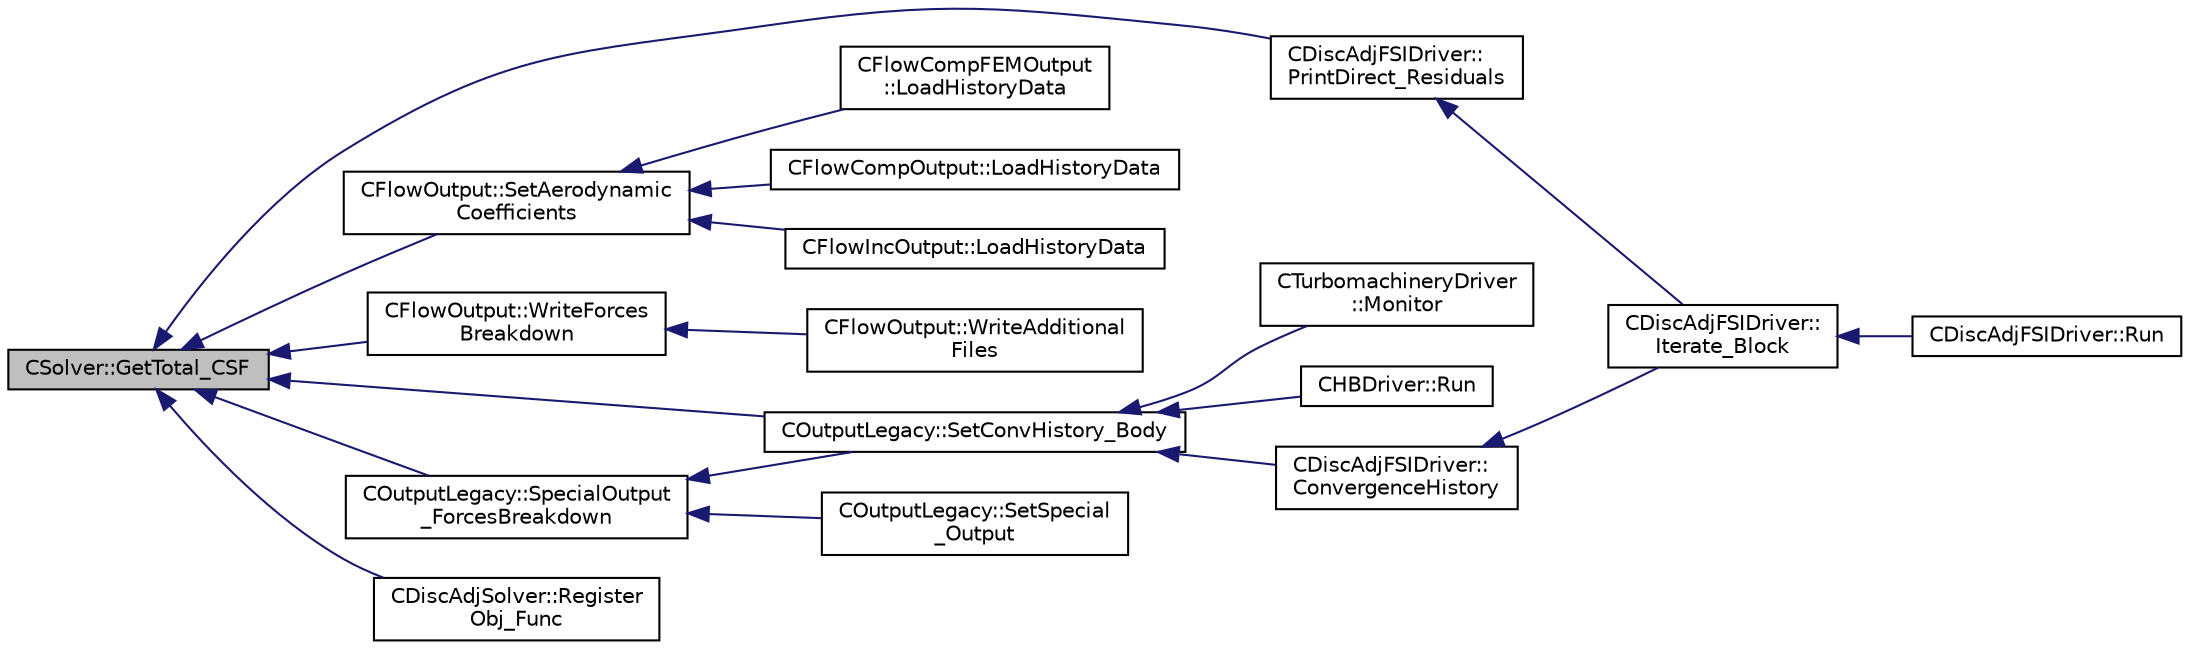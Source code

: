 digraph "CSolver::GetTotal_CSF"
{
  edge [fontname="Helvetica",fontsize="10",labelfontname="Helvetica",labelfontsize="10"];
  node [fontname="Helvetica",fontsize="10",shape=record];
  rankdir="LR";
  Node3288 [label="CSolver::GetTotal_CSF",height=0.2,width=0.4,color="black", fillcolor="grey75", style="filled", fontcolor="black"];
  Node3288 -> Node3289 [dir="back",color="midnightblue",fontsize="10",style="solid",fontname="Helvetica"];
  Node3289 [label="CDiscAdjFSIDriver::\lPrintDirect_Residuals",height=0.2,width=0.4,color="black", fillcolor="white", style="filled",URL="$class_c_disc_adj_f_s_i_driver.html#a7e0a0d0ea10f8c6af312d6ec448329c6",tooltip="Load the restarts for fluid, structure and mesh. "];
  Node3289 -> Node3290 [dir="back",color="midnightblue",fontsize="10",style="solid",fontname="Helvetica"];
  Node3290 [label="CDiscAdjFSIDriver::\lIterate_Block",height=0.2,width=0.4,color="black", fillcolor="white", style="filled",URL="$class_c_disc_adj_f_s_i_driver.html#a84949f139fa795b7d34d6ff77e82eb5c",tooltip="Iterate a certain block for adjoint FSI - may be the whole set of variables or independent and subite..."];
  Node3290 -> Node3291 [dir="back",color="midnightblue",fontsize="10",style="solid",fontname="Helvetica"];
  Node3291 [label="CDiscAdjFSIDriver::Run",height=0.2,width=0.4,color="black", fillcolor="white", style="filled",URL="$class_c_disc_adj_f_s_i_driver.html#a2e965d6e9c4dcfc296077cae225cab21",tooltip="Run a Discrete Adjoint iteration for the FSI problem. "];
  Node3288 -> Node3292 [dir="back",color="midnightblue",fontsize="10",style="solid",fontname="Helvetica"];
  Node3292 [label="CFlowOutput::SetAerodynamic\lCoefficients",height=0.2,width=0.4,color="black", fillcolor="white", style="filled",URL="$class_c_flow_output.html#a849b56a2455df612cf6ab01f6dfacb3c",tooltip="Set the value of the aerodynamic coefficients. "];
  Node3292 -> Node3293 [dir="back",color="midnightblue",fontsize="10",style="solid",fontname="Helvetica"];
  Node3293 [label="CFlowCompFEMOutput\l::LoadHistoryData",height=0.2,width=0.4,color="black", fillcolor="white", style="filled",URL="$class_c_flow_comp_f_e_m_output.html#a0a4561b8ab0dffd1052f884062fd9710",tooltip="Load the history output field values. "];
  Node3292 -> Node3294 [dir="back",color="midnightblue",fontsize="10",style="solid",fontname="Helvetica"];
  Node3294 [label="CFlowCompOutput::LoadHistoryData",height=0.2,width=0.4,color="black", fillcolor="white", style="filled",URL="$class_c_flow_comp_output.html#a393cb19a691990ee6e88f844eccc79ed",tooltip="Load the history output field values. "];
  Node3292 -> Node3295 [dir="back",color="midnightblue",fontsize="10",style="solid",fontname="Helvetica"];
  Node3295 [label="CFlowIncOutput::LoadHistoryData",height=0.2,width=0.4,color="black", fillcolor="white", style="filled",URL="$class_c_flow_inc_output.html#a466112efa2e3a89cdd2456701a0480b5",tooltip="Load the history output field values. "];
  Node3288 -> Node3296 [dir="back",color="midnightblue",fontsize="10",style="solid",fontname="Helvetica"];
  Node3296 [label="CFlowOutput::WriteForces\lBreakdown",height=0.2,width=0.4,color="black", fillcolor="white", style="filled",URL="$class_c_flow_output.html#afacedef2006aa6fcf8c9a312b5f4430c",tooltip="Write the forces breakdown file. "];
  Node3296 -> Node3297 [dir="back",color="midnightblue",fontsize="10",style="solid",fontname="Helvetica"];
  Node3297 [label="CFlowOutput::WriteAdditional\lFiles",height=0.2,width=0.4,color="black", fillcolor="white", style="filled",URL="$class_c_flow_output.html#aaac3fb7b2575967b157c306065ab1ea8",tooltip="Write any additional files defined for the current solver. "];
  Node3288 -> Node3298 [dir="back",color="midnightblue",fontsize="10",style="solid",fontname="Helvetica"];
  Node3298 [label="COutputLegacy::SetConvHistory_Body",height=0.2,width=0.4,color="black", fillcolor="white", style="filled",URL="$class_c_output_legacy.html#a217cc0d778a3828499189a9debee47c6",tooltip="Write the history file and the convergence on the screen for serial computations. ..."];
  Node3298 -> Node3299 [dir="back",color="midnightblue",fontsize="10",style="solid",fontname="Helvetica"];
  Node3299 [label="CTurbomachineryDriver\l::Monitor",height=0.2,width=0.4,color="black", fillcolor="white", style="filled",URL="$class_c_turbomachinery_driver.html#a41d7b50bbacef68eb5436293ebb2da4f",tooltip="Monitor the computation. "];
  Node3298 -> Node3300 [dir="back",color="midnightblue",fontsize="10",style="solid",fontname="Helvetica"];
  Node3300 [label="CHBDriver::Run",height=0.2,width=0.4,color="black", fillcolor="white", style="filled",URL="$class_c_h_b_driver.html#a98c0448a8e0404845ee54e25b62eaea9",tooltip="Run a single iteration of a Harmonic Balance problem. "];
  Node3298 -> Node3301 [dir="back",color="midnightblue",fontsize="10",style="solid",fontname="Helvetica"];
  Node3301 [label="CDiscAdjFSIDriver::\lConvergenceHistory",height=0.2,width=0.4,color="black", fillcolor="white", style="filled",URL="$class_c_disc_adj_f_s_i_driver.html#a139dfa2442613879f2b15f28a09c2bd5",tooltip="Output the convergence history. "];
  Node3301 -> Node3290 [dir="back",color="midnightblue",fontsize="10",style="solid",fontname="Helvetica"];
  Node3288 -> Node3302 [dir="back",color="midnightblue",fontsize="10",style="solid",fontname="Helvetica"];
  Node3302 [label="COutputLegacy::SpecialOutput\l_ForcesBreakdown",height=0.2,width=0.4,color="black", fillcolor="white", style="filled",URL="$class_c_output_legacy.html#ab1ca98c0c4b16e9b75f06744e10d47c8",tooltip="Write the history file and the convergence on the screen for serial computations. ..."];
  Node3302 -> Node3298 [dir="back",color="midnightblue",fontsize="10",style="solid",fontname="Helvetica"];
  Node3302 -> Node3303 [dir="back",color="midnightblue",fontsize="10",style="solid",fontname="Helvetica"];
  Node3303 [label="COutputLegacy::SetSpecial\l_Output",height=0.2,width=0.4,color="black", fillcolor="white", style="filled",URL="$class_c_output_legacy.html#ab087aa06a268f2a2b96ead0cd32c0c41",tooltip="Writes the special output files. "];
  Node3288 -> Node3304 [dir="back",color="midnightblue",fontsize="10",style="solid",fontname="Helvetica"];
  Node3304 [label="CDiscAdjSolver::Register\lObj_Func",height=0.2,width=0.4,color="black", fillcolor="white", style="filled",URL="$class_c_disc_adj_solver.html#a021bde37a7532ce497cb3c5688b865b9",tooltip="Register the objective function as output. "];
}
